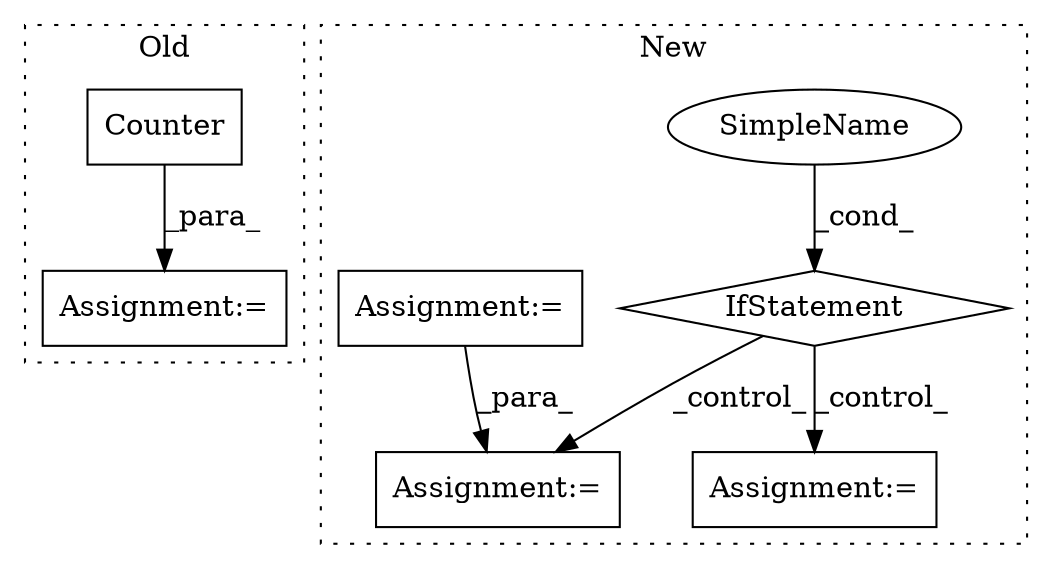digraph G {
subgraph cluster0 {
1 [label="Counter" a="32" s="1203,1320" l="17,-3" shape="box"];
3 [label="Assignment:=" a="7" s="1115" l="12" shape="box"];
label = "Old";
style="dotted";
}
subgraph cluster1 {
2 [label="IfStatement" a="25" s="1666,1687" l="10,2" shape="diamond"];
4 [label="Assignment:=" a="7" s="1878" l="1" shape="box"];
5 [label="SimpleName" a="42" s="" l="" shape="ellipse"];
6 [label="Assignment:=" a="7" s="1623" l="1" shape="box"];
7 [label="Assignment:=" a="7" s="1704" l="1" shape="box"];
label = "New";
style="dotted";
}
1 -> 3 [label="_para_"];
2 -> 4 [label="_control_"];
2 -> 7 [label="_control_"];
5 -> 2 [label="_cond_"];
6 -> 4 [label="_para_"];
}